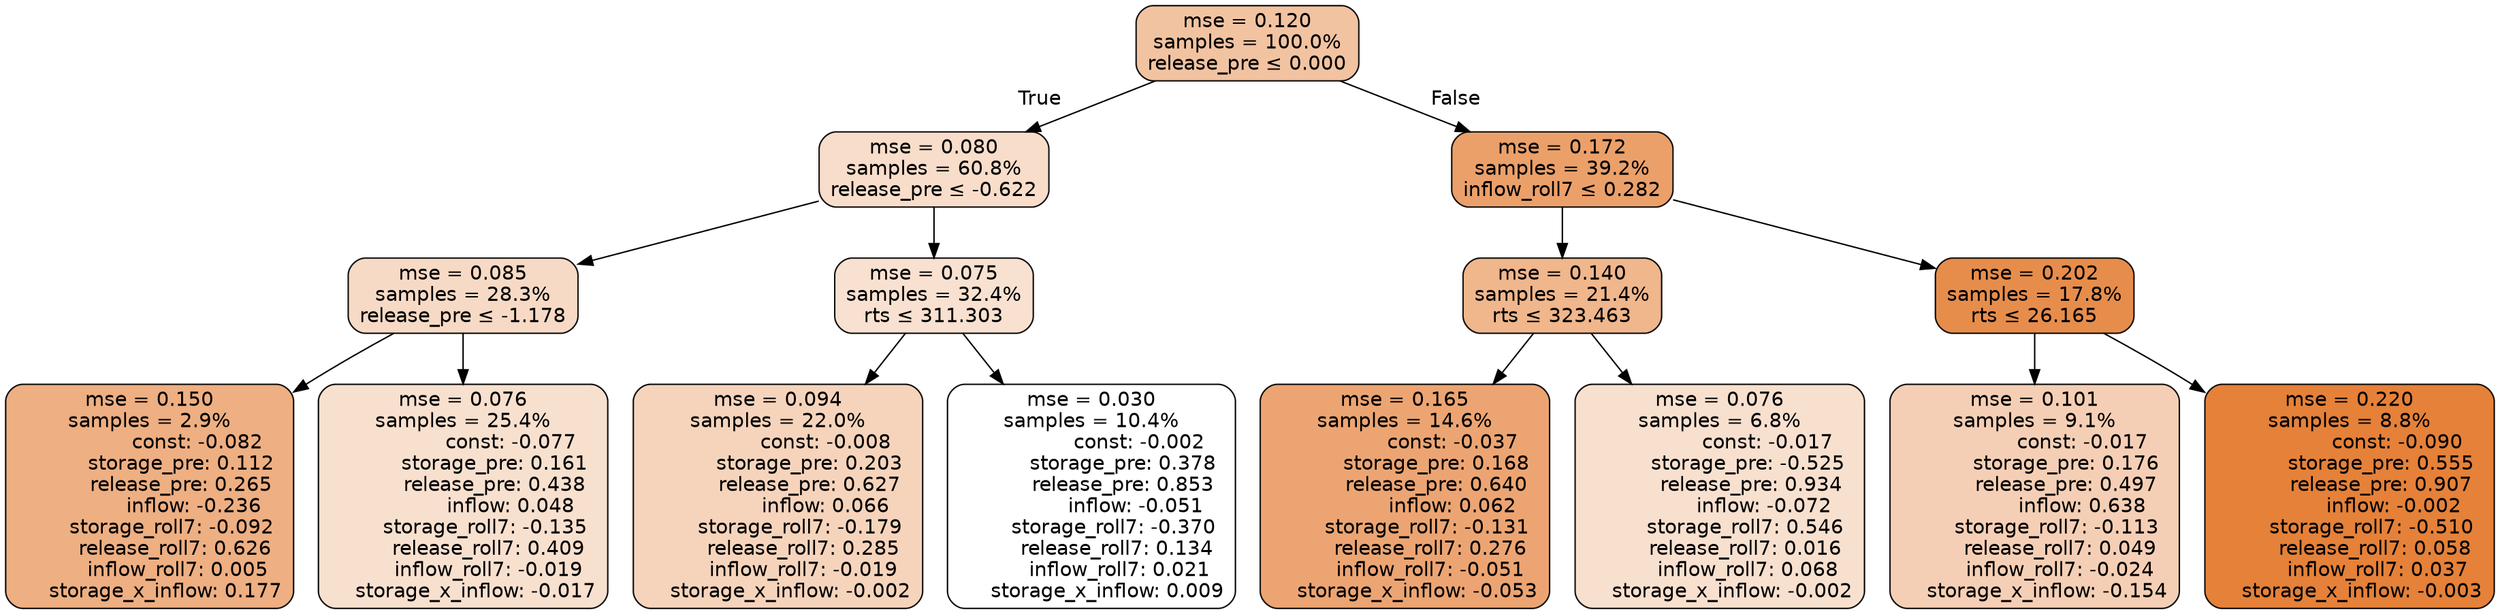 digraph tree {
bgcolor="transparent"
node [shape=rectangle, style="filled, rounded", color="black", fontname=helvetica] ;
edge [fontname=helvetica] ;
	"0" [label="mse = 0.120
samples = 100.0%
release_pre &le; 0.000", fillcolor="#f2c3a1"]
	"1" [label="mse = 0.080
samples = 60.8%
release_pre &le; -0.622", fillcolor="#f8ddca"]
	"2" [label="mse = 0.085
samples = 28.3%
release_pre &le; -1.178", fillcolor="#f7dac5"]
	"3" [label="mse = 0.150
samples = 2.9%
               const: -0.082
          storage_pre: 0.112
          release_pre: 0.265
              inflow: -0.236
       storage_roll7: -0.092
        release_roll7: 0.626
         inflow_roll7: 0.005
     storage_x_inflow: 0.177", fillcolor="#eeaf82"]
	"4" [label="mse = 0.076
samples = 25.4%
               const: -0.077
          storage_pre: 0.161
          release_pre: 0.438
               inflow: 0.048
       storage_roll7: -0.135
        release_roll7: 0.409
        inflow_roll7: -0.019
    storage_x_inflow: -0.017", fillcolor="#f8e0cf"]
	"5" [label="mse = 0.075
samples = 32.4%
rts &le; 311.303", fillcolor="#f8e1d0"]
	"6" [label="mse = 0.094
samples = 22.0%
               const: -0.008
          storage_pre: 0.203
          release_pre: 0.627
               inflow: 0.066
       storage_roll7: -0.179
        release_roll7: 0.285
        inflow_roll7: -0.019
    storage_x_inflow: -0.002", fillcolor="#f6d4bc"]
	"7" [label="mse = 0.030
samples = 10.4%
               const: -0.002
          storage_pre: 0.378
          release_pre: 0.853
              inflow: -0.051
       storage_roll7: -0.370
        release_roll7: 0.134
         inflow_roll7: 0.021
     storage_x_inflow: 0.009", fillcolor="#ffffff"]
	"8" [label="mse = 0.172
samples = 39.2%
inflow_roll7 &le; 0.282", fillcolor="#eba06a"]
	"9" [label="mse = 0.140
samples = 21.4%
rts &le; 323.463", fillcolor="#f0b68c"]
	"10" [label="mse = 0.165
samples = 14.6%
               const: -0.037
          storage_pre: 0.168
          release_pre: 0.640
               inflow: 0.062
       storage_roll7: -0.131
        release_roll7: 0.276
        inflow_roll7: -0.051
    storage_x_inflow: -0.053", fillcolor="#eca572"]
	"11" [label="mse = 0.076
samples = 6.8%
               const: -0.017
         storage_pre: -0.525
          release_pre: 0.934
              inflow: -0.072
        storage_roll7: 0.546
        release_roll7: 0.016
         inflow_roll7: 0.068
    storage_x_inflow: -0.002", fillcolor="#f8e0cf"]
	"12" [label="mse = 0.202
samples = 17.8%
rts &le; 26.165", fillcolor="#e78d4c"]
	"13" [label="mse = 0.101
samples = 9.1%
               const: -0.017
          storage_pre: 0.176
          release_pre: 0.497
               inflow: 0.638
       storage_roll7: -0.113
        release_roll7: 0.049
        inflow_roll7: -0.024
    storage_x_inflow: -0.154", fillcolor="#f5cfb5"]
	"14" [label="mse = 0.220
samples = 8.8%
               const: -0.090
          storage_pre: 0.555
          release_pre: 0.907
              inflow: -0.002
       storage_roll7: -0.510
        release_roll7: 0.058
         inflow_roll7: 0.037
    storage_x_inflow: -0.003", fillcolor="#e58139"]

	"0" -> "1" [labeldistance=2.5, labelangle=45, headlabel="True"]
	"1" -> "2"
	"2" -> "3"
	"2" -> "4"
	"1" -> "5"
	"5" -> "6"
	"5" -> "7"
	"0" -> "8" [labeldistance=2.5, labelangle=-45, headlabel="False"]
	"8" -> "9"
	"9" -> "10"
	"9" -> "11"
	"8" -> "12"
	"12" -> "13"
	"12" -> "14"
}